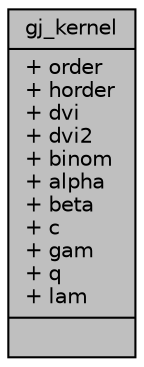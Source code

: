 digraph "gj_kernel"
{
 // INTERACTIVE_SVG=YES
  edge [fontname="Helvetica",fontsize="10",labelfontname="Helvetica",labelfontsize="10"];
  node [fontname="Helvetica",fontsize="10",shape=record];
  Node1 [label="{gj_kernel\n|+ order\l+ horder\l+ dvi\l+ dvi2\l+ binom\l+ alpha\l+ beta\l+ c\l+ gam\l+ q\l+ lam\l|}",height=0.2,width=0.4,color="black", fillcolor="grey75", style="filled", fontcolor="black"];
}
